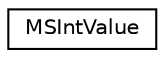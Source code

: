 digraph "Graphical Class Hierarchy"
{
  edge [fontname="Helvetica",fontsize="10",labelfontname="Helvetica",labelfontsize="10"];
  node [fontname="Helvetica",fontsize="10",shape=record];
  rankdir="LR";
  Node1 [label="MSIntValue",height=0.2,width=0.4,color="black", fillcolor="white", style="filled",URL="$struct_m_s_int_value.html",tooltip="MSIntValue. "];
}
